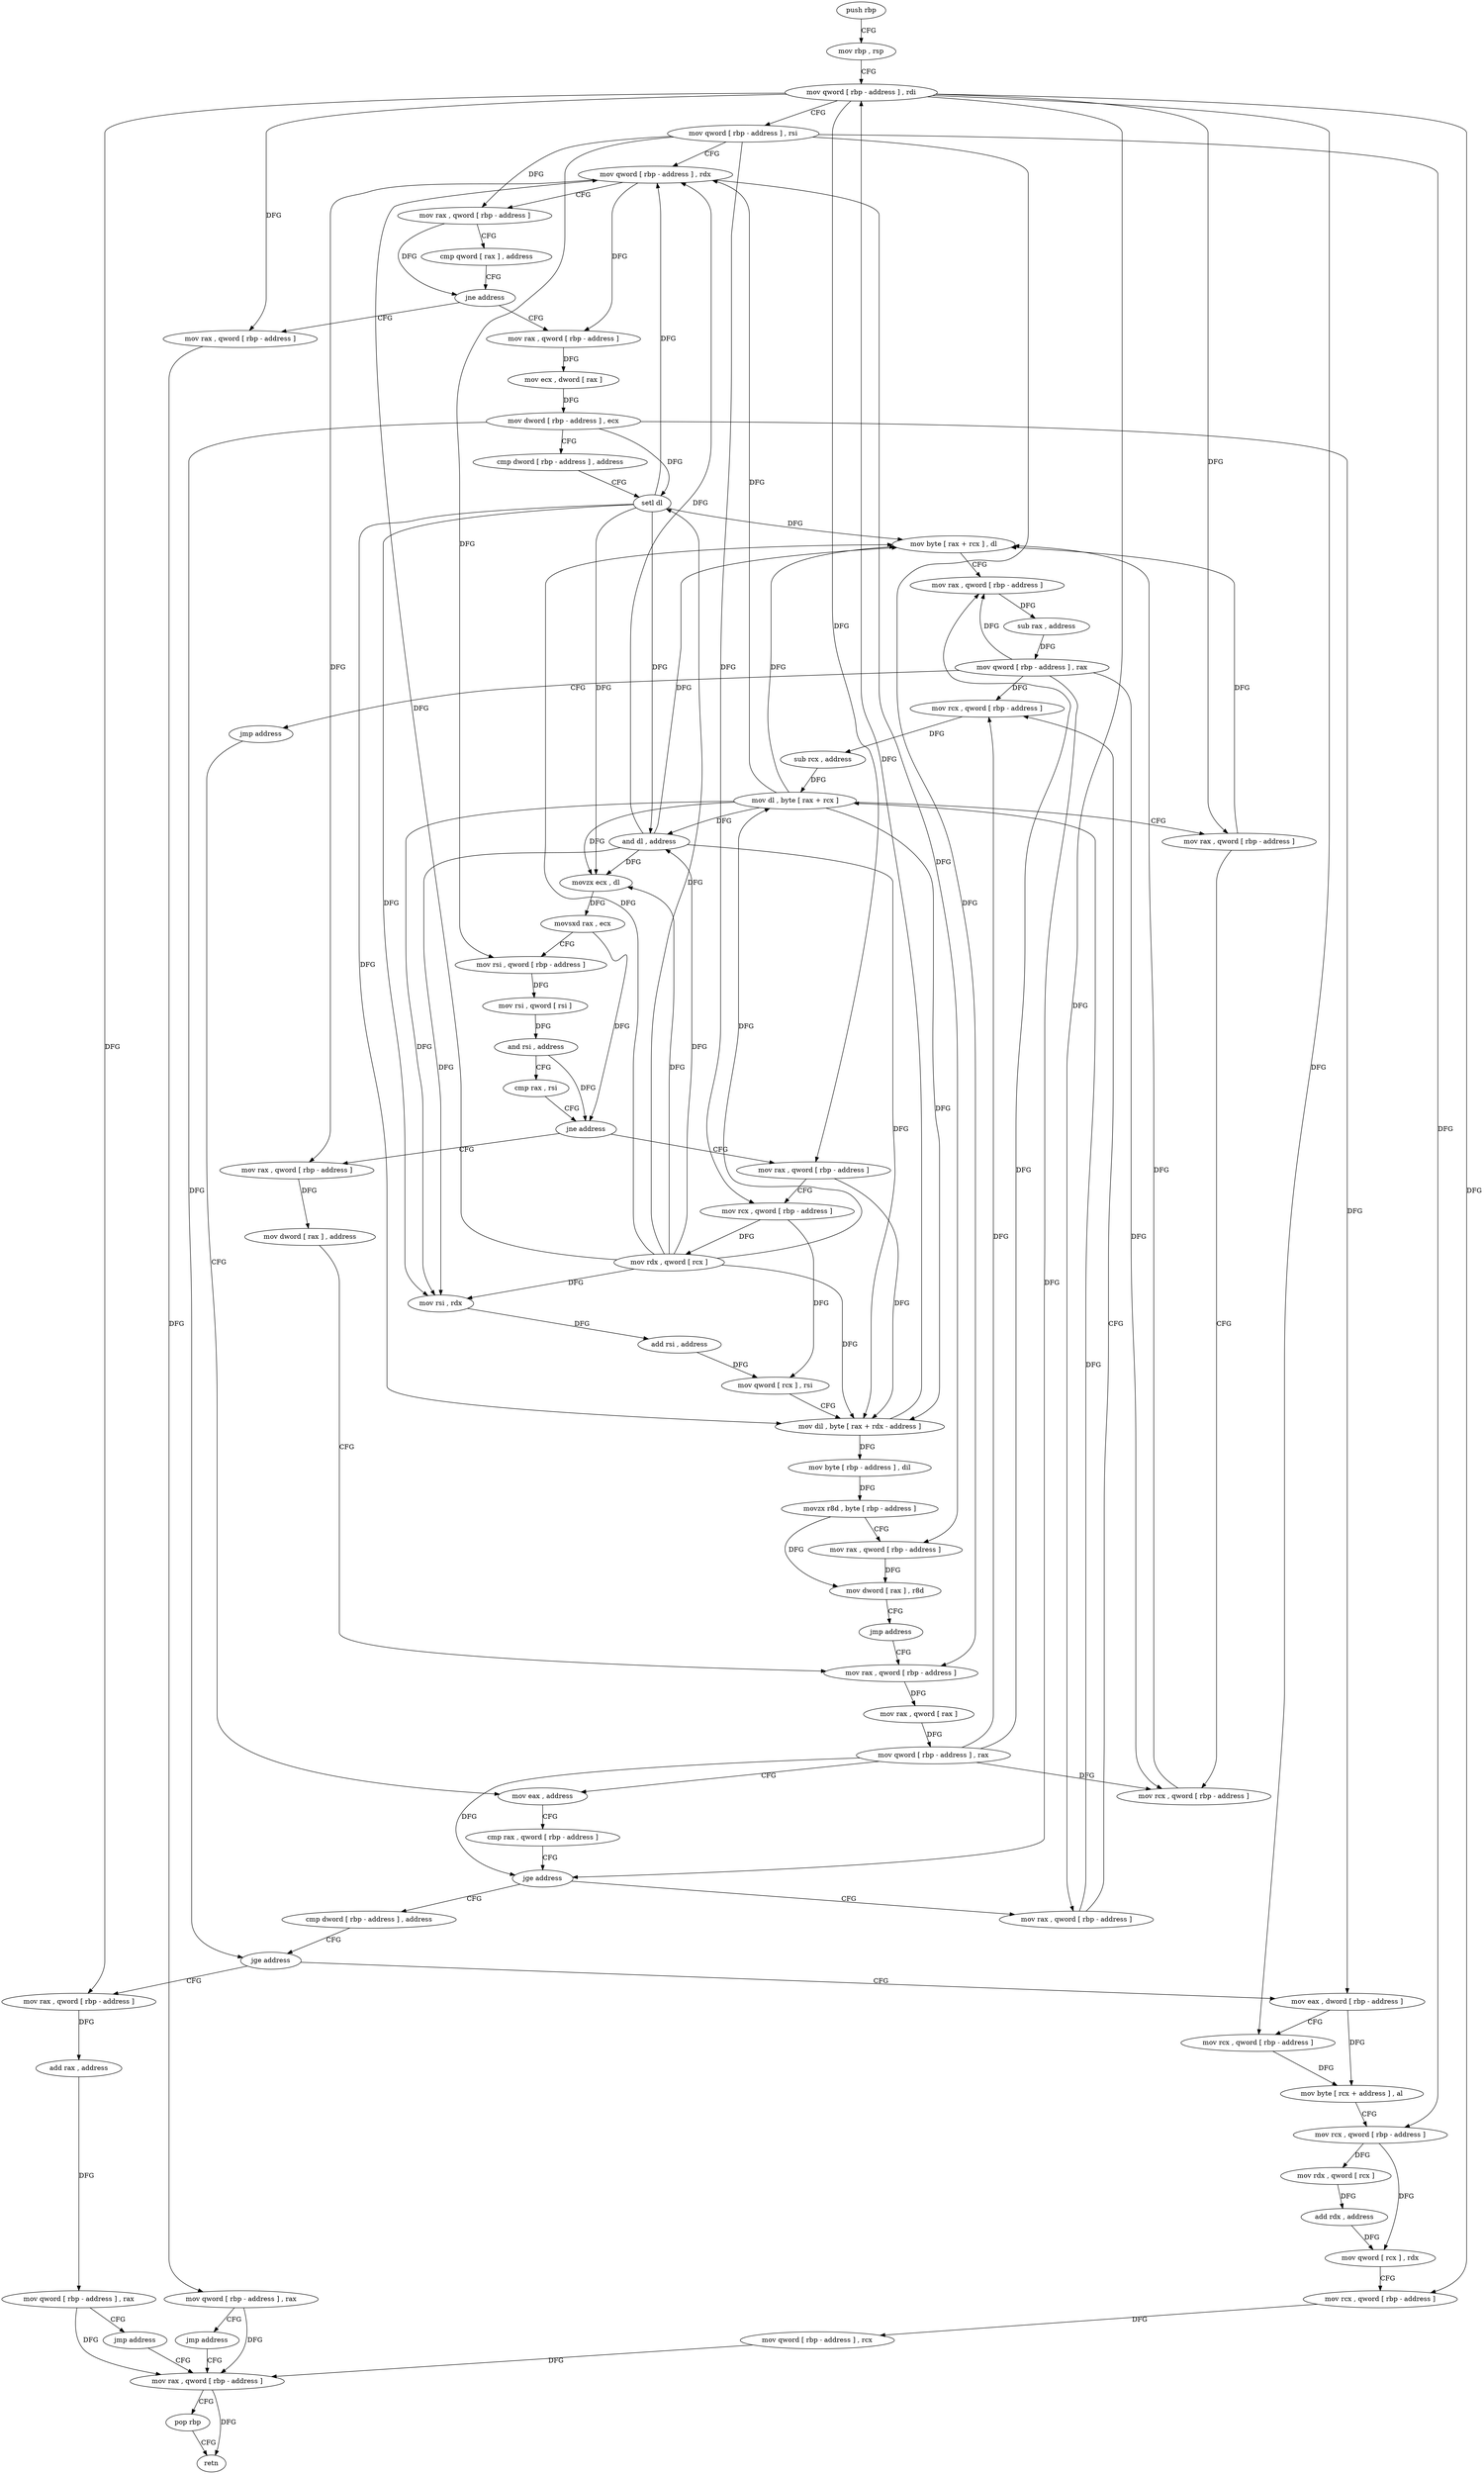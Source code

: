 digraph "func" {
"4250176" [label = "push rbp" ]
"4250177" [label = "mov rbp , rsp" ]
"4250180" [label = "mov qword [ rbp - address ] , rdi" ]
"4250184" [label = "mov qword [ rbp - address ] , rsi" ]
"4250188" [label = "mov qword [ rbp - address ] , rdx" ]
"4250192" [label = "mov rax , qword [ rbp - address ]" ]
"4250196" [label = "cmp qword [ rax ] , address" ]
"4250200" [label = "jne address" ]
"4250219" [label = "mov rax , qword [ rbp - address ]" ]
"4250206" [label = "mov rax , qword [ rbp - address ]" ]
"4250223" [label = "mov ecx , dword [ rax ]" ]
"4250225" [label = "mov dword [ rbp - address ] , ecx" ]
"4250228" [label = "cmp dword [ rbp - address ] , address" ]
"4250232" [label = "setl dl" ]
"4250235" [label = "and dl , address" ]
"4250238" [label = "movzx ecx , dl" ]
"4250241" [label = "movsxd rax , ecx" ]
"4250244" [label = "mov rsi , qword [ rbp - address ]" ]
"4250248" [label = "mov rsi , qword [ rsi ]" ]
"4250251" [label = "and rsi , address" ]
"4250258" [label = "cmp rax , rsi" ]
"4250261" [label = "jne address" ]
"4250317" [label = "mov rax , qword [ rbp - address ]" ]
"4250267" [label = "mov rax , qword [ rbp - address ]" ]
"4250210" [label = "mov qword [ rbp - address ] , rax" ]
"4250214" [label = "jmp address" ]
"4250465" [label = "mov rax , qword [ rbp - address ]" ]
"4250321" [label = "mov dword [ rax ] , address" ]
"4250327" [label = "mov rax , qword [ rbp - address ]" ]
"4250271" [label = "mov rcx , qword [ rbp - address ]" ]
"4250275" [label = "mov rdx , qword [ rcx ]" ]
"4250278" [label = "mov rsi , rdx" ]
"4250281" [label = "add rsi , address" ]
"4250288" [label = "mov qword [ rcx ] , rsi" ]
"4250291" [label = "mov dil , byte [ rax + rdx - address ]" ]
"4250296" [label = "mov byte [ rbp - address ] , dil" ]
"4250300" [label = "movzx r8d , byte [ rbp - address ]" ]
"4250305" [label = "mov rax , qword [ rbp - address ]" ]
"4250309" [label = "mov dword [ rax ] , r8d" ]
"4250312" [label = "jmp address" ]
"4250469" [label = "pop rbp" ]
"4250470" [label = "retn" ]
"4250401" [label = "cmp dword [ rbp - address ] , address" ]
"4250405" [label = "jge address" ]
"4250430" [label = "mov eax , dword [ rbp - address ]" ]
"4250411" [label = "mov rax , qword [ rbp - address ]" ]
"4250353" [label = "mov rax , qword [ rbp - address ]" ]
"4250357" [label = "mov rcx , qword [ rbp - address ]" ]
"4250361" [label = "sub rcx , address" ]
"4250368" [label = "mov dl , byte [ rax + rcx ]" ]
"4250371" [label = "mov rax , qword [ rbp - address ]" ]
"4250375" [label = "mov rcx , qword [ rbp - address ]" ]
"4250379" [label = "mov byte [ rax + rcx ] , dl" ]
"4250382" [label = "mov rax , qword [ rbp - address ]" ]
"4250386" [label = "sub rax , address" ]
"4250392" [label = "mov qword [ rbp - address ] , rax" ]
"4250396" [label = "jmp address" ]
"4250338" [label = "mov eax , address" ]
"4250331" [label = "mov rax , qword [ rax ]" ]
"4250334" [label = "mov qword [ rbp - address ] , rax" ]
"4250433" [label = "mov rcx , qword [ rbp - address ]" ]
"4250437" [label = "mov byte [ rcx + address ] , al" ]
"4250440" [label = "mov rcx , qword [ rbp - address ]" ]
"4250444" [label = "mov rdx , qword [ rcx ]" ]
"4250447" [label = "add rdx , address" ]
"4250454" [label = "mov qword [ rcx ] , rdx" ]
"4250457" [label = "mov rcx , qword [ rbp - address ]" ]
"4250461" [label = "mov qword [ rbp - address ] , rcx" ]
"4250415" [label = "add rax , address" ]
"4250421" [label = "mov qword [ rbp - address ] , rax" ]
"4250425" [label = "jmp address" ]
"4250343" [label = "cmp rax , qword [ rbp - address ]" ]
"4250347" [label = "jge address" ]
"4250176" -> "4250177" [ label = "CFG" ]
"4250177" -> "4250180" [ label = "CFG" ]
"4250180" -> "4250184" [ label = "CFG" ]
"4250180" -> "4250206" [ label = "DFG" ]
"4250180" -> "4250267" [ label = "DFG" ]
"4250180" -> "4250353" [ label = "DFG" ]
"4250180" -> "4250371" [ label = "DFG" ]
"4250180" -> "4250433" [ label = "DFG" ]
"4250180" -> "4250457" [ label = "DFG" ]
"4250180" -> "4250411" [ label = "DFG" ]
"4250184" -> "4250188" [ label = "CFG" ]
"4250184" -> "4250192" [ label = "DFG" ]
"4250184" -> "4250244" [ label = "DFG" ]
"4250184" -> "4250271" [ label = "DFG" ]
"4250184" -> "4250327" [ label = "DFG" ]
"4250184" -> "4250440" [ label = "DFG" ]
"4250188" -> "4250192" [ label = "CFG" ]
"4250188" -> "4250219" [ label = "DFG" ]
"4250188" -> "4250317" [ label = "DFG" ]
"4250188" -> "4250305" [ label = "DFG" ]
"4250192" -> "4250196" [ label = "CFG" ]
"4250192" -> "4250200" [ label = "DFG" ]
"4250196" -> "4250200" [ label = "CFG" ]
"4250200" -> "4250219" [ label = "CFG" ]
"4250200" -> "4250206" [ label = "CFG" ]
"4250219" -> "4250223" [ label = "DFG" ]
"4250206" -> "4250210" [ label = "DFG" ]
"4250223" -> "4250225" [ label = "DFG" ]
"4250225" -> "4250228" [ label = "CFG" ]
"4250225" -> "4250232" [ label = "DFG" ]
"4250225" -> "4250405" [ label = "DFG" ]
"4250225" -> "4250430" [ label = "DFG" ]
"4250228" -> "4250232" [ label = "CFG" ]
"4250232" -> "4250235" [ label = "DFG" ]
"4250232" -> "4250188" [ label = "DFG" ]
"4250232" -> "4250238" [ label = "DFG" ]
"4250232" -> "4250278" [ label = "DFG" ]
"4250232" -> "4250291" [ label = "DFG" ]
"4250232" -> "4250379" [ label = "DFG" ]
"4250235" -> "4250238" [ label = "DFG" ]
"4250235" -> "4250188" [ label = "DFG" ]
"4250235" -> "4250278" [ label = "DFG" ]
"4250235" -> "4250291" [ label = "DFG" ]
"4250235" -> "4250379" [ label = "DFG" ]
"4250238" -> "4250241" [ label = "DFG" ]
"4250241" -> "4250244" [ label = "CFG" ]
"4250241" -> "4250261" [ label = "DFG" ]
"4250244" -> "4250248" [ label = "DFG" ]
"4250248" -> "4250251" [ label = "DFG" ]
"4250251" -> "4250258" [ label = "CFG" ]
"4250251" -> "4250261" [ label = "DFG" ]
"4250258" -> "4250261" [ label = "CFG" ]
"4250261" -> "4250317" [ label = "CFG" ]
"4250261" -> "4250267" [ label = "CFG" ]
"4250317" -> "4250321" [ label = "DFG" ]
"4250267" -> "4250271" [ label = "CFG" ]
"4250267" -> "4250291" [ label = "DFG" ]
"4250210" -> "4250214" [ label = "CFG" ]
"4250210" -> "4250465" [ label = "DFG" ]
"4250214" -> "4250465" [ label = "CFG" ]
"4250465" -> "4250469" [ label = "CFG" ]
"4250465" -> "4250470" [ label = "DFG" ]
"4250321" -> "4250327" [ label = "CFG" ]
"4250327" -> "4250331" [ label = "DFG" ]
"4250271" -> "4250275" [ label = "DFG" ]
"4250271" -> "4250288" [ label = "DFG" ]
"4250275" -> "4250278" [ label = "DFG" ]
"4250275" -> "4250188" [ label = "DFG" ]
"4250275" -> "4250235" [ label = "DFG" ]
"4250275" -> "4250238" [ label = "DFG" ]
"4250275" -> "4250232" [ label = "DFG" ]
"4250275" -> "4250291" [ label = "DFG" ]
"4250275" -> "4250368" [ label = "DFG" ]
"4250275" -> "4250379" [ label = "DFG" ]
"4250278" -> "4250281" [ label = "DFG" ]
"4250281" -> "4250288" [ label = "DFG" ]
"4250288" -> "4250291" [ label = "CFG" ]
"4250291" -> "4250296" [ label = "DFG" ]
"4250291" -> "4250180" [ label = "DFG" ]
"4250296" -> "4250300" [ label = "DFG" ]
"4250300" -> "4250305" [ label = "CFG" ]
"4250300" -> "4250309" [ label = "DFG" ]
"4250305" -> "4250309" [ label = "DFG" ]
"4250309" -> "4250312" [ label = "CFG" ]
"4250312" -> "4250327" [ label = "CFG" ]
"4250469" -> "4250470" [ label = "CFG" ]
"4250401" -> "4250405" [ label = "CFG" ]
"4250405" -> "4250430" [ label = "CFG" ]
"4250405" -> "4250411" [ label = "CFG" ]
"4250430" -> "4250433" [ label = "CFG" ]
"4250430" -> "4250437" [ label = "DFG" ]
"4250411" -> "4250415" [ label = "DFG" ]
"4250353" -> "4250357" [ label = "CFG" ]
"4250353" -> "4250368" [ label = "DFG" ]
"4250357" -> "4250361" [ label = "DFG" ]
"4250361" -> "4250368" [ label = "DFG" ]
"4250368" -> "4250371" [ label = "CFG" ]
"4250368" -> "4250188" [ label = "DFG" ]
"4250368" -> "4250235" [ label = "DFG" ]
"4250368" -> "4250238" [ label = "DFG" ]
"4250368" -> "4250278" [ label = "DFG" ]
"4250368" -> "4250291" [ label = "DFG" ]
"4250368" -> "4250379" [ label = "DFG" ]
"4250371" -> "4250375" [ label = "CFG" ]
"4250371" -> "4250379" [ label = "DFG" ]
"4250375" -> "4250379" [ label = "DFG" ]
"4250379" -> "4250382" [ label = "CFG" ]
"4250382" -> "4250386" [ label = "DFG" ]
"4250386" -> "4250392" [ label = "DFG" ]
"4250392" -> "4250396" [ label = "CFG" ]
"4250392" -> "4250347" [ label = "DFG" ]
"4250392" -> "4250357" [ label = "DFG" ]
"4250392" -> "4250375" [ label = "DFG" ]
"4250392" -> "4250382" [ label = "DFG" ]
"4250396" -> "4250338" [ label = "CFG" ]
"4250338" -> "4250343" [ label = "CFG" ]
"4250331" -> "4250334" [ label = "DFG" ]
"4250334" -> "4250338" [ label = "CFG" ]
"4250334" -> "4250347" [ label = "DFG" ]
"4250334" -> "4250357" [ label = "DFG" ]
"4250334" -> "4250375" [ label = "DFG" ]
"4250334" -> "4250382" [ label = "DFG" ]
"4250433" -> "4250437" [ label = "DFG" ]
"4250437" -> "4250440" [ label = "CFG" ]
"4250440" -> "4250444" [ label = "DFG" ]
"4250440" -> "4250454" [ label = "DFG" ]
"4250444" -> "4250447" [ label = "DFG" ]
"4250447" -> "4250454" [ label = "DFG" ]
"4250454" -> "4250457" [ label = "CFG" ]
"4250457" -> "4250461" [ label = "DFG" ]
"4250461" -> "4250465" [ label = "DFG" ]
"4250415" -> "4250421" [ label = "DFG" ]
"4250421" -> "4250425" [ label = "CFG" ]
"4250421" -> "4250465" [ label = "DFG" ]
"4250425" -> "4250465" [ label = "CFG" ]
"4250343" -> "4250347" [ label = "CFG" ]
"4250347" -> "4250401" [ label = "CFG" ]
"4250347" -> "4250353" [ label = "CFG" ]
}
